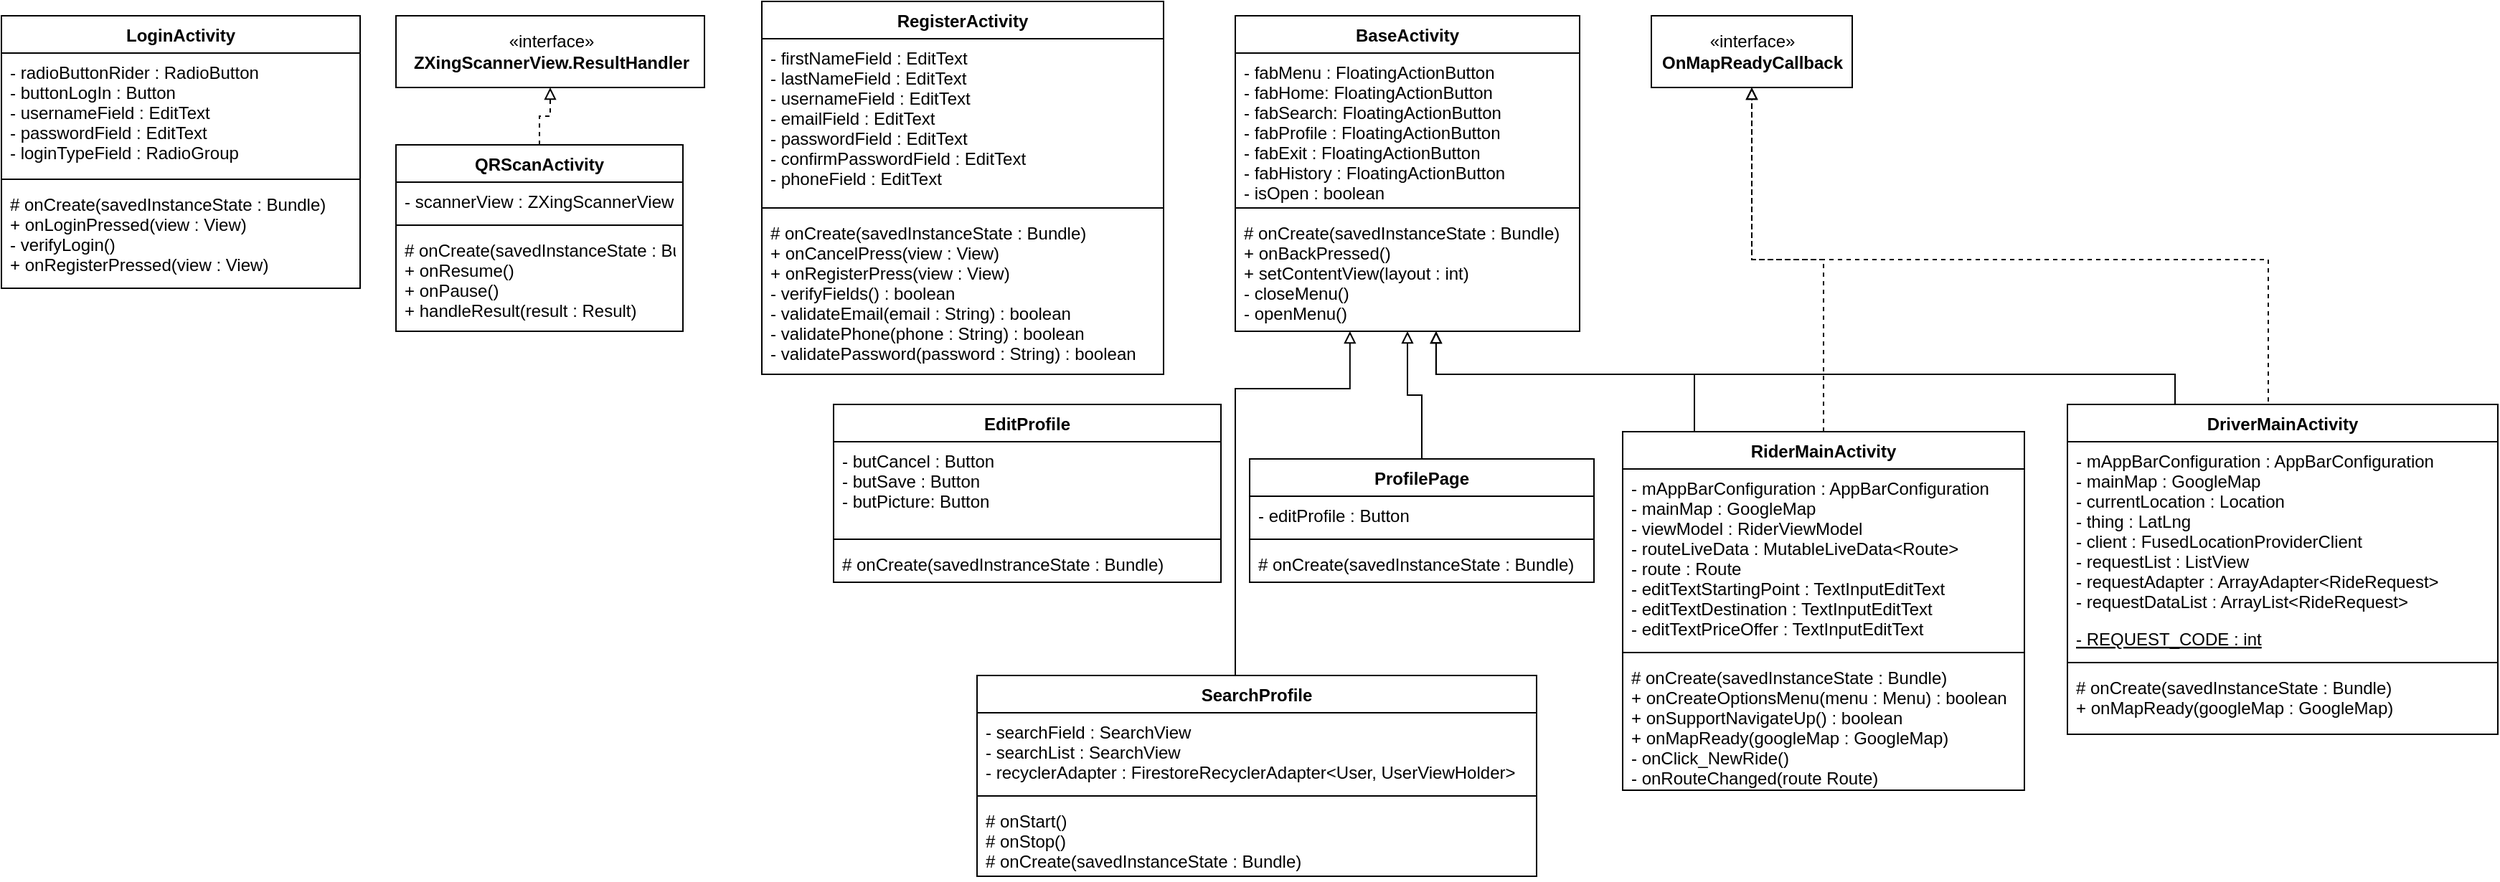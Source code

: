 <mxfile version="12.9.5"><diagram id="EVEPcByqhgw_4AGsiN0K" name="Page-1"><mxGraphModel grid="1" shadow="0" math="0" pageHeight="1100" pageWidth="850" pageScale="1" page="1" fold="1" arrows="1" connect="1" tooltips="1" guides="1" gridSize="10" dy="792" dx="1662"><root><mxCell id="0"/><mxCell id="1" parent="0"/><mxCell id="Q7Eo4shORExlH5A28lzo-1" parent="1" style="edgeStyle=orthogonalEdgeStyle;rounded=0;orthogonalLoop=1;jettySize=auto;html=1;exitX=0.5;exitY=0;exitDx=0;exitDy=0;dashed=1;endArrow=block;endFill=0;" target="Q7Eo4shORExlH5A28lzo-28" source="Q7Eo4shORExlH5A28lzo-3" edge="1"><mxGeometry as="geometry" relative="1"><Array as="points"><mxPoint y="711" x="1650"/><mxPoint y="610" x="1650"/><mxPoint y="610" x="1290"/></Array></mxGeometry></mxCell><mxCell id="Q7Eo4shORExlH5A28lzo-2" parent="1" style="edgeStyle=orthogonalEdgeStyle;rounded=0;orthogonalLoop=1;jettySize=auto;html=1;exitX=0.25;exitY=0;exitDx=0;exitDy=0;endArrow=block;endFill=0;" source="Q7Eo4shORExlH5A28lzo-3" edge="1"><mxGeometry as="geometry" relative="1"><mxPoint as="targetPoint" y="660" x="1070"/><Array as="points"><mxPoint y="690" x="1585"/><mxPoint y="690" x="1070"/></Array></mxGeometry></mxCell><mxCell id="Q7Eo4shORExlH5A28lzo-3" value="DriverMainActivity" parent="1" style="swimlane;fontStyle=1;align=center;verticalAlign=top;childLayout=stackLayout;horizontal=1;startSize=26;horizontalStack=0;resizeParent=1;resizeParentMax=0;resizeLast=0;collapsible=1;marginBottom=0;" vertex="1"><mxGeometry as="geometry" y="711" x="1510" height="230" width="300"/></mxCell><mxCell id="Q7Eo4shORExlH5A28lzo-4" value="- mAppBarConfiguration : AppBarConfiguration&#10;- mainMap : GoogleMap&#10;- currentLocation : Location&#10;- thing : LatLng&#10;- client : FusedLocationProviderClient&#10;- requestList : ListView&#10;- requestAdapter : ArrayAdapter&lt;RideRequest&gt;&#10;- requestDataList : ArrayList&lt;RideRequest&gt;&#10;&#10;" parent="Q7Eo4shORExlH5A28lzo-3" style="text;strokeColor=none;fillColor=none;align=left;verticalAlign=top;spacingLeft=4;spacingRight=4;overflow=hidden;rotatable=0;points=[[0,0.5],[1,0.5]];portConstraint=eastwest;fontStyle=0" vertex="1"><mxGeometry as="geometry" y="26" height="124" width="300"/></mxCell><mxCell id="Q7Eo4shORExlH5A28lzo-5" value="- REQUEST_CODE : int" parent="Q7Eo4shORExlH5A28lzo-3" style="text;strokeColor=none;fillColor=none;align=left;verticalAlign=top;spacingLeft=4;spacingRight=4;overflow=hidden;rotatable=0;points=[[0,0.5],[1,0.5]];portConstraint=eastwest;fontStyle=4" vertex="1"><mxGeometry as="geometry" y="150" height="26" width="300"/></mxCell><mxCell id="Q7Eo4shORExlH5A28lzo-6" value="" parent="Q7Eo4shORExlH5A28lzo-3" style="line;strokeWidth=1;fillColor=none;align=left;verticalAlign=middle;spacingTop=-1;spacingLeft=3;spacingRight=3;rotatable=0;labelPosition=right;points=[];portConstraint=eastwest;" vertex="1"><mxGeometry as="geometry" y="176" height="8" width="300"/></mxCell><mxCell id="Q7Eo4shORExlH5A28lzo-7" value="# onCreate(savedInstanceState : Bundle)&#10;+ onMapReady(googleMap : GoogleMap)&#10;" parent="Q7Eo4shORExlH5A28lzo-3" style="text;strokeColor=none;fillColor=none;align=left;verticalAlign=top;spacingLeft=4;spacingRight=4;overflow=hidden;rotatable=0;points=[[0,0.5],[1,0.5]];portConstraint=eastwest;" vertex="1"><mxGeometry as="geometry" y="184" height="46" width="300"/></mxCell><mxCell id="Q7Eo4shORExlH5A28lzo-8" value="LoginActivity" parent="1" style="swimlane;fontStyle=1;align=center;verticalAlign=top;childLayout=stackLayout;horizontal=1;startSize=26;horizontalStack=0;resizeParent=1;resizeParentMax=0;resizeLast=0;collapsible=1;marginBottom=0;" vertex="1"><mxGeometry as="geometry" y="440" x="70" height="190" width="250"/></mxCell><mxCell id="Q7Eo4shORExlH5A28lzo-9" value="- radioButtonRider : RadioButton&#10;- buttonLogIn : Button&#10;- usernameField : EditText&#10;- passwordField : EditText&#10;- loginTypeField : RadioGroup&#10;&#10;&#10;&#10;&#10;" parent="Q7Eo4shORExlH5A28lzo-8" style="text;strokeColor=none;fillColor=none;align=left;verticalAlign=top;spacingLeft=4;spacingRight=4;overflow=hidden;rotatable=0;points=[[0,0.5],[1,0.5]];portConstraint=eastwest;" vertex="1"><mxGeometry as="geometry" y="26" height="84" width="250"/></mxCell><mxCell id="Q7Eo4shORExlH5A28lzo-10" value="" parent="Q7Eo4shORExlH5A28lzo-8" style="line;strokeWidth=1;fillColor=none;align=left;verticalAlign=middle;spacingTop=-1;spacingLeft=3;spacingRight=3;rotatable=0;labelPosition=right;points=[];portConstraint=eastwest;" vertex="1"><mxGeometry as="geometry" y="110" height="8" width="250"/></mxCell><mxCell id="Q7Eo4shORExlH5A28lzo-11" value="# onCreate(savedInstanceState : Bundle)&#10;+ onLoginPressed(view : View)&#10;- verifyLogin()&#10;+ onRegisterPressed(view : View)&#10;" parent="Q7Eo4shORExlH5A28lzo-8" style="text;strokeColor=none;fillColor=none;align=left;verticalAlign=top;spacingLeft=4;spacingRight=4;overflow=hidden;rotatable=0;points=[[0,0.5],[1,0.5]];portConstraint=eastwest;" vertex="1"><mxGeometry as="geometry" y="118" height="72" width="250"/></mxCell><mxCell id="Q7Eo4shORExlH5A28lzo-12" parent="1" style="edgeStyle=orthogonalEdgeStyle;rounded=0;orthogonalLoop=1;jettySize=auto;html=1;entryX=0.5;entryY=1;entryDx=0;entryDy=0;dashed=1;endArrow=block;endFill=0;" target="Q7Eo4shORExlH5A28lzo-17" source="Q7Eo4shORExlH5A28lzo-13" edge="1"><mxGeometry as="geometry" relative="1"/></mxCell><mxCell id="Q7Eo4shORExlH5A28lzo-13" value="QRScanActivity" parent="1" style="swimlane;fontStyle=1;align=center;verticalAlign=top;childLayout=stackLayout;horizontal=1;startSize=26;horizontalStack=0;resizeParent=1;resizeParentMax=0;resizeLast=0;collapsible=1;marginBottom=0;" vertex="1"><mxGeometry as="geometry" y="530" x="345" height="130" width="200"/></mxCell><mxCell id="Q7Eo4shORExlH5A28lzo-14" value="- scannerView : ZXingScannerView" parent="Q7Eo4shORExlH5A28lzo-13" style="text;strokeColor=none;fillColor=none;align=left;verticalAlign=top;spacingLeft=4;spacingRight=4;overflow=hidden;rotatable=0;points=[[0,0.5],[1,0.5]];portConstraint=eastwest;" vertex="1"><mxGeometry as="geometry" y="26" height="26" width="200"/></mxCell><mxCell id="Q7Eo4shORExlH5A28lzo-15" value="" parent="Q7Eo4shORExlH5A28lzo-13" style="line;strokeWidth=1;fillColor=none;align=left;verticalAlign=middle;spacingTop=-1;spacingLeft=3;spacingRight=3;rotatable=0;labelPosition=right;points=[];portConstraint=eastwest;" vertex="1"><mxGeometry as="geometry" y="52" height="8" width="200"/></mxCell><mxCell id="Q7Eo4shORExlH5A28lzo-16" value="# onCreate(savedInstanceState : Bundle)&#10;+ onResume()&#10;+ onPause()&#10;+ handleResult(result : Result)&#10;" parent="Q7Eo4shORExlH5A28lzo-13" style="text;strokeColor=none;fillColor=none;align=left;verticalAlign=top;spacingLeft=4;spacingRight=4;overflow=hidden;rotatable=0;points=[[0,0.5],[1,0.5]];portConstraint=eastwest;" vertex="1"><mxGeometry as="geometry" y="60" height="70" width="200"/></mxCell><mxCell id="Q7Eo4shORExlH5A28lzo-17" value="«interface»&lt;br&gt;&lt;b&gt;ZXingScannerView.ResultHandler&lt;/b&gt;" parent="1" style="html=1;" vertex="1"><mxGeometry as="geometry" y="440" x="345" height="50" width="215"/></mxCell><mxCell id="Q7Eo4shORExlH5A28lzo-18" value="RegisterActivity" parent="1" style="swimlane;fontStyle=1;align=center;verticalAlign=top;childLayout=stackLayout;horizontal=1;startSize=26;horizontalStack=0;resizeParent=1;resizeParentMax=0;resizeLast=0;collapsible=1;marginBottom=0;" vertex="1"><mxGeometry as="geometry" y="430" x="600" height="260" width="280"/></mxCell><mxCell id="Q7Eo4shORExlH5A28lzo-19" value="- firstNameField : EditText&#10;- lastNameField : EditText&#10;- usernameField : EditText&#10;- emailField : EditText&#10;- passwordField : EditText&#10;- confirmPasswordField : EditText&#10;- phoneField : EditText" parent="Q7Eo4shORExlH5A28lzo-18" style="text;strokeColor=none;fillColor=none;align=left;verticalAlign=top;spacingLeft=4;spacingRight=4;overflow=hidden;rotatable=0;points=[[0,0.5],[1,0.5]];portConstraint=eastwest;" vertex="1"><mxGeometry as="geometry" y="26" height="114" width="280"/></mxCell><mxCell id="Q7Eo4shORExlH5A28lzo-20" value="" parent="Q7Eo4shORExlH5A28lzo-18" style="line;strokeWidth=1;fillColor=none;align=left;verticalAlign=middle;spacingTop=-1;spacingLeft=3;spacingRight=3;rotatable=0;labelPosition=right;points=[];portConstraint=eastwest;" vertex="1"><mxGeometry as="geometry" y="140" height="8" width="280"/></mxCell><mxCell id="Q7Eo4shORExlH5A28lzo-21" value="# onCreate(savedInstanceState : Bundle)&#10;+ onCancelPress(view : View)&#10;+ onRegisterPress(view : View)&#10;- verifyFields() : boolean&#10;- validateEmail(email : String) : boolean&#10;- validatePhone(phone : String) : boolean&#10;- validatePassword(password : String) : boolean&#10;" parent="Q7Eo4shORExlH5A28lzo-18" style="text;strokeColor=none;fillColor=none;align=left;verticalAlign=top;spacingLeft=4;spacingRight=4;overflow=hidden;rotatable=0;points=[[0,0.5],[1,0.5]];portConstraint=eastwest;" vertex="1"><mxGeometry as="geometry" y="148" height="112" width="280"/></mxCell><mxCell id="Q7Eo4shORExlH5A28lzo-22" parent="1" style="edgeStyle=orthogonalEdgeStyle;rounded=0;orthogonalLoop=1;jettySize=auto;html=1;entryX=0.5;entryY=1;entryDx=0;entryDy=0;dashed=1;endArrow=block;endFill=0;" target="Q7Eo4shORExlH5A28lzo-28" source="Q7Eo4shORExlH5A28lzo-24" edge="1"><mxGeometry as="geometry" relative="1"/></mxCell><mxCell id="Q7Eo4shORExlH5A28lzo-23" parent="1" style="edgeStyle=orthogonalEdgeStyle;rounded=0;orthogonalLoop=1;jettySize=auto;html=1;exitX=0.25;exitY=0;exitDx=0;exitDy=0;entryX=0.583;entryY=1;entryDx=0;entryDy=0;entryPerimeter=0;endArrow=block;endFill=0;" target="Q7Eo4shORExlH5A28lzo-32" source="Q7Eo4shORExlH5A28lzo-24" edge="1"><mxGeometry as="geometry" relative="1"><Array as="points"><mxPoint y="690" x="1250"/><mxPoint y="690" x="1070"/></Array></mxGeometry></mxCell><mxCell id="Q7Eo4shORExlH5A28lzo-24" value="RiderMainActivity" parent="1" style="swimlane;fontStyle=1;align=center;verticalAlign=top;childLayout=stackLayout;horizontal=1;startSize=26;horizontalStack=0;resizeParent=1;resizeParentMax=0;resizeLast=0;collapsible=1;marginBottom=0;" vertex="1"><mxGeometry as="geometry" y="730" x="1200" height="250" width="280"/></mxCell><mxCell id="Q7Eo4shORExlH5A28lzo-25" value="- mAppBarConfiguration : AppBarConfiguration&#10;- mainMap : GoogleMap&#10;- viewModel : RiderViewModel&#10;- routeLiveData : MutableLiveData&lt;Route&gt;&#10;- route : Route&#10;- editTextStartingPoint : TextInputEditText&#10;- editTextDestination : TextInputEditText&#10;- editTextPriceOffer : TextInputEditText&#10;" parent="Q7Eo4shORExlH5A28lzo-24" style="text;strokeColor=none;fillColor=none;align=left;verticalAlign=top;spacingLeft=4;spacingRight=4;overflow=hidden;rotatable=0;points=[[0,0.5],[1,0.5]];portConstraint=eastwest;" vertex="1"><mxGeometry as="geometry" y="26" height="124" width="280"/></mxCell><mxCell id="Q7Eo4shORExlH5A28lzo-26" value="" parent="Q7Eo4shORExlH5A28lzo-24" style="line;strokeWidth=1;fillColor=none;align=left;verticalAlign=middle;spacingTop=-1;spacingLeft=3;spacingRight=3;rotatable=0;labelPosition=right;points=[];portConstraint=eastwest;" vertex="1"><mxGeometry as="geometry" y="150" height="8" width="280"/></mxCell><mxCell id="Q7Eo4shORExlH5A28lzo-27" value="# onCreate(savedInstanceState : Bundle)&#10;+ onCreateOptionsMenu(menu : Menu) : boolean&#10;+ onSupportNavigateUp() : boolean&#10;+ onMapReady(googleMap : GoogleMap)&#10;- onClick_NewRide()&#10;- onRouteChanged(route Route)&#10;" parent="Q7Eo4shORExlH5A28lzo-24" style="text;strokeColor=none;fillColor=none;align=left;verticalAlign=top;spacingLeft=4;spacingRight=4;overflow=hidden;rotatable=0;points=[[0,0.5],[1,0.5]];portConstraint=eastwest;" vertex="1"><mxGeometry as="geometry" y="158" height="92" width="280"/></mxCell><mxCell id="Q7Eo4shORExlH5A28lzo-28" value="«interface»&lt;br&gt;&lt;div&gt;&lt;b&gt;OnMapReadyCallback&lt;/b&gt;&lt;/div&gt;" parent="1" style="html=1;" vertex="1"><mxGeometry as="geometry" y="440" x="1220" height="50" width="140"/></mxCell><mxCell id="Q7Eo4shORExlH5A28lzo-29" value="BaseActivity&#10;" parent="1" style="swimlane;fontStyle=1;align=center;verticalAlign=top;childLayout=stackLayout;horizontal=1;startSize=26;horizontalStack=0;resizeParent=1;resizeParentMax=0;resizeLast=0;collapsible=1;marginBottom=0;" vertex="1"><mxGeometry as="geometry" y="440" x="930" height="220" width="240"/></mxCell><mxCell id="Q7Eo4shORExlH5A28lzo-30" value="- fabMenu : FloatingActionButton&#10;- fabHome: FloatingActionButton&#10;- fabSearch: FloatingActionButton&#10;- fabProfile : FloatingActionButton&#10;- fabExit : FloatingActionButton&#10;- fabHistory : FloatingActionButton&#10;- isOpen : boolean&#10;" parent="Q7Eo4shORExlH5A28lzo-29" style="text;strokeColor=none;fillColor=none;align=left;verticalAlign=top;spacingLeft=4;spacingRight=4;overflow=hidden;rotatable=0;points=[[0,0.5],[1,0.5]];portConstraint=eastwest;" vertex="1"><mxGeometry as="geometry" y="26" height="104" width="240"/></mxCell><mxCell id="Q7Eo4shORExlH5A28lzo-31" value="" parent="Q7Eo4shORExlH5A28lzo-29" style="line;strokeWidth=1;fillColor=none;align=left;verticalAlign=middle;spacingTop=-1;spacingLeft=3;spacingRight=3;rotatable=0;labelPosition=right;points=[];portConstraint=eastwest;" vertex="1"><mxGeometry as="geometry" y="130" height="8" width="240"/></mxCell><mxCell id="Q7Eo4shORExlH5A28lzo-32" value="# onCreate(savedInstanceState : Bundle)&#10;+ onBackPressed()&#10;+ setContentView(layout : int)&#10;- closeMenu()&#10;- openMenu()&#10;" parent="Q7Eo4shORExlH5A28lzo-29" style="text;strokeColor=none;fillColor=none;align=left;verticalAlign=top;spacingLeft=4;spacingRight=4;overflow=hidden;rotatable=0;points=[[0,0.5],[1,0.5]];portConstraint=eastwest;" vertex="1"><mxGeometry as="geometry" y="138" height="82" width="240"/></mxCell><mxCell id="Q7Eo4shORExlH5A28lzo-33" value="EditProfile" parent="1" style="swimlane;fontStyle=1;align=center;verticalAlign=top;childLayout=stackLayout;horizontal=1;startSize=26;horizontalStack=0;resizeParent=1;resizeParentMax=0;resizeLast=0;collapsible=1;marginBottom=0;" vertex="1"><mxGeometry as="geometry" y="711" x="650" height="124" width="270"/></mxCell><mxCell id="Q7Eo4shORExlH5A28lzo-34" value="- butCancel : Button&#10;- butSave : Button&#10;- butPicture: Button&#10;" parent="Q7Eo4shORExlH5A28lzo-33" style="text;strokeColor=none;fillColor=none;align=left;verticalAlign=top;spacingLeft=4;spacingRight=4;overflow=hidden;rotatable=0;points=[[0,0.5],[1,0.5]];portConstraint=eastwest;" vertex="1"><mxGeometry as="geometry" y="26" height="64" width="270"/></mxCell><mxCell id="Q7Eo4shORExlH5A28lzo-35" value="" parent="Q7Eo4shORExlH5A28lzo-33" style="line;strokeWidth=1;fillColor=none;align=left;verticalAlign=middle;spacingTop=-1;spacingLeft=3;spacingRight=3;rotatable=0;labelPosition=right;points=[];portConstraint=eastwest;" vertex="1"><mxGeometry as="geometry" y="90" height="8" width="270"/></mxCell><mxCell id="Q7Eo4shORExlH5A28lzo-36" value="# onCreate(savedInstranceState : Bundle)&#10;" parent="Q7Eo4shORExlH5A28lzo-33" style="text;strokeColor=none;fillColor=none;align=left;verticalAlign=top;spacingLeft=4;spacingRight=4;overflow=hidden;rotatable=0;points=[[0,0.5],[1,0.5]];portConstraint=eastwest;" vertex="1"><mxGeometry as="geometry" y="98" height="26" width="270"/></mxCell><mxCell id="Q7Eo4shORExlH5A28lzo-37" parent="1" style="edgeStyle=orthogonalEdgeStyle;rounded=0;orthogonalLoop=1;jettySize=auto;html=1;entryX=0.5;entryY=1;entryDx=0;entryDy=0;endArrow=block;endFill=0;" target="Q7Eo4shORExlH5A28lzo-29" source="Q7Eo4shORExlH5A28lzo-38" edge="1"><mxGeometry as="geometry" relative="1"/></mxCell><mxCell id="Q7Eo4shORExlH5A28lzo-38" value="ProfilePage" parent="1" style="swimlane;fontStyle=1;align=center;verticalAlign=top;childLayout=stackLayout;horizontal=1;startSize=26;horizontalStack=0;resizeParent=1;resizeParentMax=0;resizeLast=0;collapsible=1;marginBottom=0;" vertex="1"><mxGeometry as="geometry" y="749" x="940" height="86" width="240"/></mxCell><mxCell id="Q7Eo4shORExlH5A28lzo-39" value="- editProfile : Button" parent="Q7Eo4shORExlH5A28lzo-38" style="text;strokeColor=none;fillColor=none;align=left;verticalAlign=top;spacingLeft=4;spacingRight=4;overflow=hidden;rotatable=0;points=[[0,0.5],[1,0.5]];portConstraint=eastwest;" vertex="1"><mxGeometry as="geometry" y="26" height="26" width="240"/></mxCell><mxCell id="Q7Eo4shORExlH5A28lzo-40" value="" parent="Q7Eo4shORExlH5A28lzo-38" style="line;strokeWidth=1;fillColor=none;align=left;verticalAlign=middle;spacingTop=-1;spacingLeft=3;spacingRight=3;rotatable=0;labelPosition=right;points=[];portConstraint=eastwest;" vertex="1"><mxGeometry as="geometry" y="52" height="8" width="240"/></mxCell><mxCell id="Q7Eo4shORExlH5A28lzo-41" value="# onCreate(savedInstanceState : Bundle)&#10;" parent="Q7Eo4shORExlH5A28lzo-38" style="text;strokeColor=none;fillColor=none;align=left;verticalAlign=top;spacingLeft=4;spacingRight=4;overflow=hidden;rotatable=0;points=[[0,0.5],[1,0.5]];portConstraint=eastwest;" vertex="1"><mxGeometry as="geometry" y="60" height="26" width="240"/></mxCell><mxCell id="Q7Eo4shORExlH5A28lzo-42" parent="1" style="edgeStyle=orthogonalEdgeStyle;rounded=0;orthogonalLoop=1;jettySize=auto;html=1;entryX=0.333;entryY=1;entryDx=0;entryDy=0;entryPerimeter=0;endArrow=block;endFill=0;" target="Q7Eo4shORExlH5A28lzo-32" source="Q7Eo4shORExlH5A28lzo-43" edge="1"><mxGeometry as="geometry" relative="1"><Array as="points"><mxPoint y="700" x="930"/><mxPoint y="700" x="1010"/></Array></mxGeometry></mxCell><mxCell id="Q7Eo4shORExlH5A28lzo-43" value="SearchProfile" parent="1" style="swimlane;fontStyle=1;align=center;verticalAlign=top;childLayout=stackLayout;horizontal=1;startSize=26;horizontalStack=0;resizeParent=1;resizeParentMax=0;resizeLast=0;collapsible=1;marginBottom=0;" vertex="1"><mxGeometry as="geometry" y="900" x="750" height="140" width="390"/></mxCell><mxCell id="Q7Eo4shORExlH5A28lzo-44" value="- searchField : SearchView&#10;- searchList : SearchView&#10;- recyclerAdapter : FirestoreRecyclerAdapter&lt;User, UserViewHolder&gt;&#10;" parent="Q7Eo4shORExlH5A28lzo-43" style="text;strokeColor=none;fillColor=none;align=left;verticalAlign=top;spacingLeft=4;spacingRight=4;overflow=hidden;rotatable=0;points=[[0,0.5],[1,0.5]];portConstraint=eastwest;" vertex="1"><mxGeometry as="geometry" y="26" height="54" width="390"/></mxCell><mxCell id="Q7Eo4shORExlH5A28lzo-45" value="" parent="Q7Eo4shORExlH5A28lzo-43" style="line;strokeWidth=1;fillColor=none;align=left;verticalAlign=middle;spacingTop=-1;spacingLeft=3;spacingRight=3;rotatable=0;labelPosition=right;points=[];portConstraint=eastwest;" vertex="1"><mxGeometry as="geometry" y="80" height="8" width="390"/></mxCell><mxCell id="Q7Eo4shORExlH5A28lzo-46" value="# onStart()&#10;# onStop()&#10;# onCreate(savedInstanceState : Bundle)&#10;" parent="Q7Eo4shORExlH5A28lzo-43" style="text;strokeColor=none;fillColor=none;align=left;verticalAlign=top;spacingLeft=4;spacingRight=4;overflow=hidden;rotatable=0;points=[[0,0.5],[1,0.5]];portConstraint=eastwest;" vertex="1"><mxGeometry as="geometry" y="88" height="52" width="390"/></mxCell></root></mxGraphModel></diagram></mxfile>